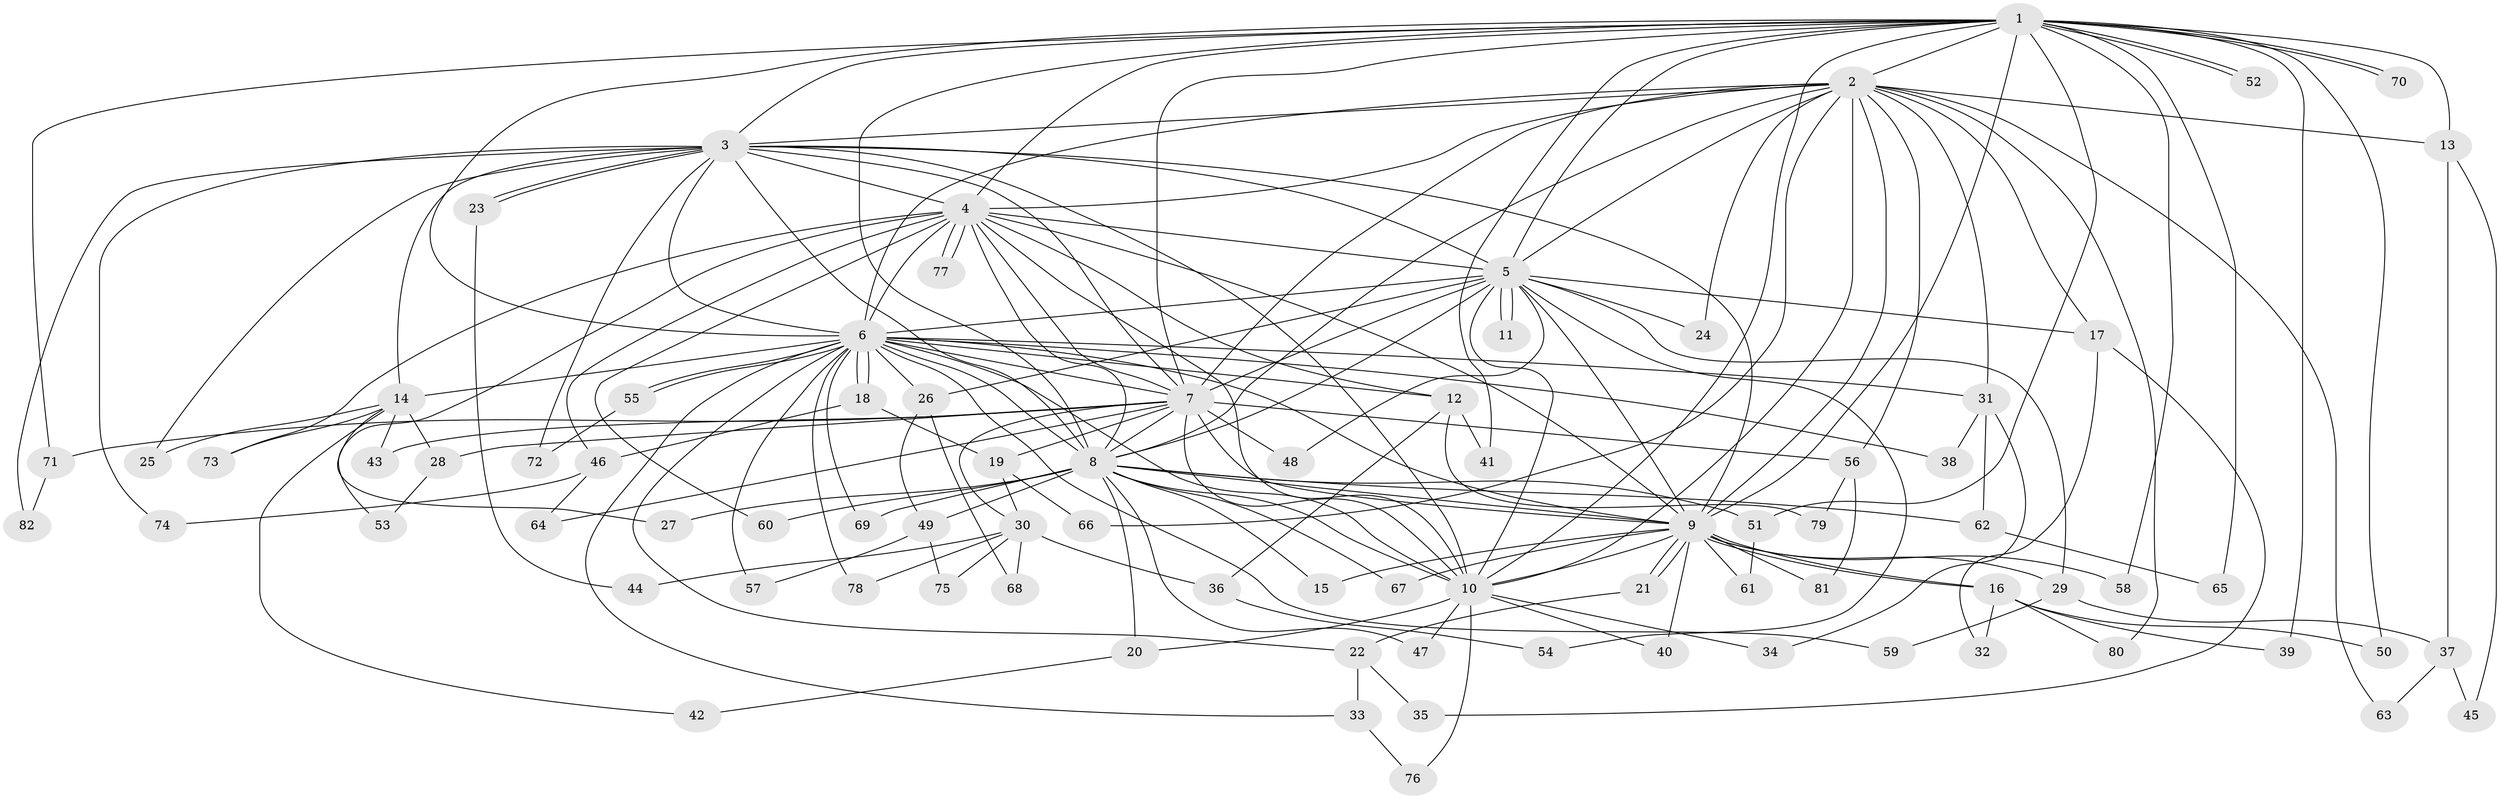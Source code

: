 // coarse degree distribution, {24: 0.015873015873015872, 14: 0.031746031746031744, 18: 0.015873015873015872, 12: 0.015873015873015872, 23: 0.015873015873015872, 17: 0.031746031746031744, 2: 0.5555555555555556, 6: 0.047619047619047616, 3: 0.14285714285714285, 8: 0.031746031746031744, 4: 0.09523809523809523}
// Generated by graph-tools (version 1.1) at 2025/23/03/03/25 07:23:43]
// undirected, 82 vertices, 189 edges
graph export_dot {
graph [start="1"]
  node [color=gray90,style=filled];
  1;
  2;
  3;
  4;
  5;
  6;
  7;
  8;
  9;
  10;
  11;
  12;
  13;
  14;
  15;
  16;
  17;
  18;
  19;
  20;
  21;
  22;
  23;
  24;
  25;
  26;
  27;
  28;
  29;
  30;
  31;
  32;
  33;
  34;
  35;
  36;
  37;
  38;
  39;
  40;
  41;
  42;
  43;
  44;
  45;
  46;
  47;
  48;
  49;
  50;
  51;
  52;
  53;
  54;
  55;
  56;
  57;
  58;
  59;
  60;
  61;
  62;
  63;
  64;
  65;
  66;
  67;
  68;
  69;
  70;
  71;
  72;
  73;
  74;
  75;
  76;
  77;
  78;
  79;
  80;
  81;
  82;
  1 -- 2;
  1 -- 3;
  1 -- 4;
  1 -- 5;
  1 -- 6;
  1 -- 7;
  1 -- 8;
  1 -- 9;
  1 -- 10;
  1 -- 13;
  1 -- 39;
  1 -- 41;
  1 -- 50;
  1 -- 51;
  1 -- 52;
  1 -- 52;
  1 -- 58;
  1 -- 65;
  1 -- 70;
  1 -- 70;
  1 -- 71;
  2 -- 3;
  2 -- 4;
  2 -- 5;
  2 -- 6;
  2 -- 7;
  2 -- 8;
  2 -- 9;
  2 -- 10;
  2 -- 13;
  2 -- 17;
  2 -- 24;
  2 -- 31;
  2 -- 56;
  2 -- 63;
  2 -- 66;
  2 -- 80;
  3 -- 4;
  3 -- 5;
  3 -- 6;
  3 -- 7;
  3 -- 8;
  3 -- 9;
  3 -- 10;
  3 -- 14;
  3 -- 23;
  3 -- 23;
  3 -- 25;
  3 -- 72;
  3 -- 74;
  3 -- 82;
  4 -- 5;
  4 -- 6;
  4 -- 7;
  4 -- 8;
  4 -- 9;
  4 -- 10;
  4 -- 12;
  4 -- 46;
  4 -- 53;
  4 -- 60;
  4 -- 73;
  4 -- 77;
  4 -- 77;
  5 -- 6;
  5 -- 7;
  5 -- 8;
  5 -- 9;
  5 -- 10;
  5 -- 11;
  5 -- 11;
  5 -- 17;
  5 -- 24;
  5 -- 26;
  5 -- 29;
  5 -- 48;
  5 -- 54;
  6 -- 7;
  6 -- 8;
  6 -- 9;
  6 -- 10;
  6 -- 12;
  6 -- 14;
  6 -- 18;
  6 -- 18;
  6 -- 22;
  6 -- 26;
  6 -- 31;
  6 -- 33;
  6 -- 38;
  6 -- 55;
  6 -- 55;
  6 -- 57;
  6 -- 59;
  6 -- 69;
  6 -- 78;
  7 -- 8;
  7 -- 9;
  7 -- 10;
  7 -- 19;
  7 -- 28;
  7 -- 30;
  7 -- 43;
  7 -- 48;
  7 -- 56;
  7 -- 64;
  7 -- 71;
  8 -- 9;
  8 -- 10;
  8 -- 15;
  8 -- 20;
  8 -- 27;
  8 -- 47;
  8 -- 49;
  8 -- 51;
  8 -- 60;
  8 -- 62;
  8 -- 67;
  8 -- 69;
  9 -- 10;
  9 -- 15;
  9 -- 16;
  9 -- 16;
  9 -- 21;
  9 -- 21;
  9 -- 29;
  9 -- 40;
  9 -- 58;
  9 -- 61;
  9 -- 67;
  9 -- 81;
  10 -- 20;
  10 -- 34;
  10 -- 40;
  10 -- 47;
  10 -- 76;
  12 -- 36;
  12 -- 41;
  12 -- 79;
  13 -- 37;
  13 -- 45;
  14 -- 25;
  14 -- 27;
  14 -- 28;
  14 -- 42;
  14 -- 43;
  14 -- 73;
  16 -- 32;
  16 -- 39;
  16 -- 50;
  16 -- 80;
  17 -- 32;
  17 -- 35;
  18 -- 19;
  18 -- 46;
  19 -- 30;
  19 -- 66;
  20 -- 42;
  21 -- 22;
  22 -- 33;
  22 -- 35;
  23 -- 44;
  26 -- 49;
  26 -- 68;
  28 -- 53;
  29 -- 37;
  29 -- 59;
  30 -- 36;
  30 -- 44;
  30 -- 68;
  30 -- 75;
  30 -- 78;
  31 -- 34;
  31 -- 38;
  31 -- 62;
  33 -- 76;
  36 -- 54;
  37 -- 45;
  37 -- 63;
  46 -- 64;
  46 -- 74;
  49 -- 57;
  49 -- 75;
  51 -- 61;
  55 -- 72;
  56 -- 79;
  56 -- 81;
  62 -- 65;
  71 -- 82;
}
